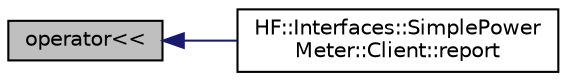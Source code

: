 digraph "operator&lt;&lt;"
{
  edge [fontname="Helvetica",fontsize="10",labelfontname="Helvetica",labelfontsize="10"];
  node [fontname="Helvetica",fontsize="10",shape=record];
  rankdir="LR";
  Node5 [label="operator\<\<",height=0.2,width=0.4,color="black", fillcolor="grey75", style="filled", fontcolor="black"];
  Node5 -> Node6 [dir="back",color="midnightblue",fontsize="10",style="solid",fontname="Helvetica"];
  Node6 [label="HF::Interfaces::SimplePower\lMeter::Client::report",height=0.2,width=0.4,color="black", fillcolor="white", style="filled",URL="$structHF_1_1Interfaces_1_1SimplePowerMeter_1_1Client.html#ae99d107ec4096a8eaba0abc392cb4db6",tooltip="Receive a report message from a server. "];
}
